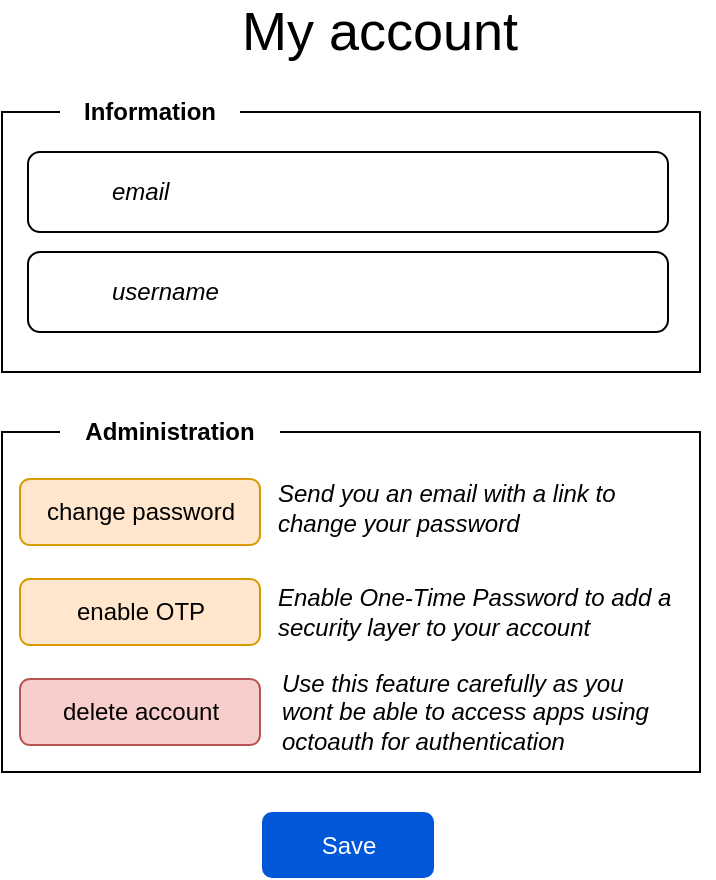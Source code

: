 <mxfile version="15.1.1" type="device"><diagram id="lzdCG3_sS2tcRpAtEMBF" name="Page-1"><mxGraphModel dx="1422" dy="762" grid="1" gridSize="10" guides="1" tooltips="1" connect="1" arrows="1" fold="1" page="1" pageScale="1" pageWidth="827" pageHeight="1169" math="0" shadow="0"><root><mxCell id="0"/><mxCell id="1" parent="0"/><mxCell id="XaZxJYIL6Tq3WO-dr8jc-1" value="" style="rounded=0;whiteSpace=wrap;html=1;fillColor=#FFFFFF;" vertex="1" parent="1"><mxGeometry x="241" y="140" width="349" height="130" as="geometry"/></mxCell><mxCell id="33CzD2k_sznk0tWk2LBG-2" value="&lt;blockquote style=&quot;margin: 0 0 0 40px ; border: none ; padding: 0px&quot;&gt;&lt;i&gt;email&lt;/i&gt;&lt;/blockquote&gt;" style="rounded=1;whiteSpace=wrap;html=1;align=left;" parent="1" vertex="1"><mxGeometry x="254" y="160" width="320" height="40" as="geometry"/></mxCell><mxCell id="33CzD2k_sznk0tWk2LBG-10" value="&lt;font style=&quot;font-size: 27px&quot;&gt;My account&lt;/font&gt;" style="text;html=1;strokeColor=none;fillColor=none;align=center;verticalAlign=middle;whiteSpace=wrap;rounded=0;" parent="1" vertex="1"><mxGeometry x="330" y="90" width="200" height="20" as="geometry"/></mxCell><mxCell id="33CzD2k_sznk0tWk2LBG-11" value="&lt;blockquote style=&quot;margin: 0 0 0 40px ; border: none ; padding: 0px&quot;&gt;&lt;i&gt;username&lt;/i&gt;&lt;/blockquote&gt;" style="rounded=1;whiteSpace=wrap;html=1;align=left;" parent="1" vertex="1"><mxGeometry x="254" y="210" width="320" height="40" as="geometry"/></mxCell><mxCell id="XaZxJYIL6Tq3WO-dr8jc-2" value="&lt;b&gt;Information&lt;/b&gt;" style="text;html=1;strokeColor=none;align=center;verticalAlign=middle;whiteSpace=wrap;rounded=0;fillColor=#ffffff;" vertex="1" parent="1"><mxGeometry x="270" y="130" width="90" height="20" as="geometry"/></mxCell><mxCell id="XaZxJYIL6Tq3WO-dr8jc-4" value="" style="rounded=0;whiteSpace=wrap;html=1;fillColor=#FFFFFF;" vertex="1" parent="1"><mxGeometry x="241" y="300" width="349" height="170" as="geometry"/></mxCell><mxCell id="XaZxJYIL6Tq3WO-dr8jc-5" value="&lt;b&gt;Administration&lt;/b&gt;" style="text;html=1;strokeColor=none;align=center;verticalAlign=middle;whiteSpace=wrap;rounded=0;fillColor=#ffffff;" vertex="1" parent="1"><mxGeometry x="270" y="290" width="110" height="20" as="geometry"/></mxCell><mxCell id="XaZxJYIL6Tq3WO-dr8jc-9" value="&lt;i&gt;Use this feature carefully as you wont be able to access apps using octoauth for authentication&lt;/i&gt;" style="text;html=1;strokeColor=none;fillColor=none;align=left;verticalAlign=middle;whiteSpace=wrap;rounded=0;" vertex="1" parent="1"><mxGeometry x="379" y="420" width="196" height="40" as="geometry"/></mxCell><mxCell id="XaZxJYIL6Tq3WO-dr8jc-10" value="&lt;i&gt;Enable One-Time Password to add a security layer to your account&lt;/i&gt;" style="text;html=1;strokeColor=none;fillColor=none;align=left;verticalAlign=middle;whiteSpace=wrap;rounded=0;" vertex="1" parent="1"><mxGeometry x="377" y="370" width="220" height="40" as="geometry"/></mxCell><mxCell id="XaZxJYIL6Tq3WO-dr8jc-11" value="&lt;i&gt;Send you an email with a link to &lt;br&gt;change your password&lt;/i&gt;" style="text;html=1;strokeColor=none;fillColor=none;align=left;verticalAlign=middle;whiteSpace=wrap;rounded=0;" vertex="1" parent="1"><mxGeometry x="377" y="317.5" width="220" height="40" as="geometry"/></mxCell><mxCell id="XaZxJYIL6Tq3WO-dr8jc-12" value="Save" style="rounded=1;fillColor=#0057D8;align=center;strokeColor=none;html=1;fontColor=#ffffff;fontSize=12;sketch=0;" vertex="1" parent="1"><mxGeometry x="371" y="490" width="86" height="33" as="geometry"/></mxCell><mxCell id="XaZxJYIL6Tq3WO-dr8jc-14" value="&lt;span&gt;delete account&lt;/span&gt;" style="rounded=1;fillColor=#f8cecc;align=center;strokeColor=#b85450;html=1;fontSize=12;sketch=0;" vertex="1" parent="1"><mxGeometry x="250" y="423.5" width="120" height="33" as="geometry"/></mxCell><mxCell id="XaZxJYIL6Tq3WO-dr8jc-15" value="&lt;span&gt;enable OTP&lt;/span&gt;" style="rounded=1;fillColor=#ffe6cc;align=center;strokeColor=#d79b00;html=1;fontSize=12;sketch=0;" vertex="1" parent="1"><mxGeometry x="250" y="373.5" width="120" height="33" as="geometry"/></mxCell><mxCell id="XaZxJYIL6Tq3WO-dr8jc-16" value="&lt;span&gt;change password&lt;/span&gt;" style="rounded=1;fillColor=#ffe6cc;align=center;strokeColor=#d79b00;html=1;fontSize=12;sketch=0;" vertex="1" parent="1"><mxGeometry x="250" y="323.5" width="120" height="33" as="geometry"/></mxCell></root></mxGraphModel></diagram></mxfile>
